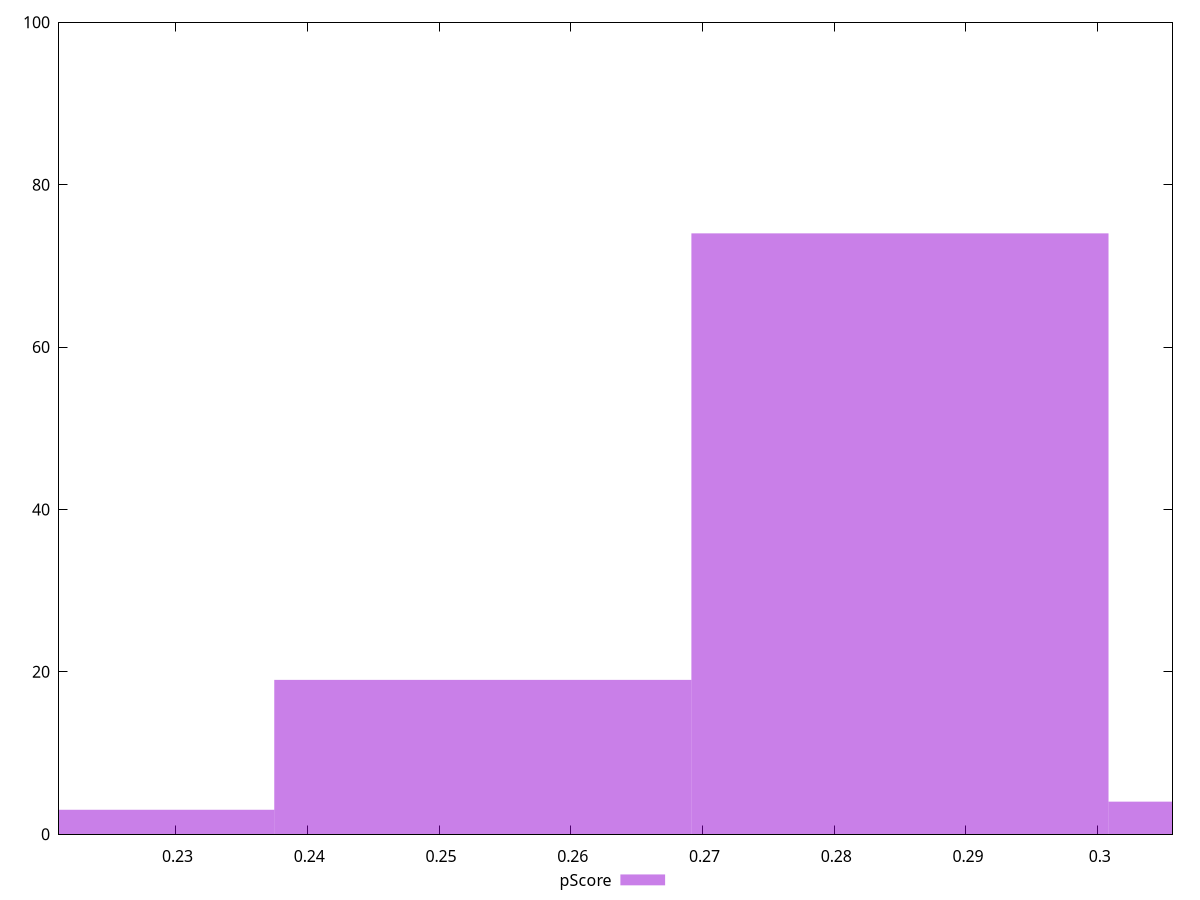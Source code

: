 reset

$pScore <<EOF
0.22165816948158845 3
0.2849890750477566 74
0.25332362226467253 19
0.3166545278308407 4
EOF

set key outside below
set boxwidth 0.031665452783084067
set xrange [0.22114967733357177:0.3056787433962811]
set yrange [0:100]
set trange [0:100]
set style fill transparent solid 0.5 noborder
set terminal svg size 640, 490 enhanced background rgb 'white'
set output "reports/report_00032_2021-02-25T10-28-15.087Z/max-potential-fid/samples/astro/pScore/histogram.svg"

plot $pScore title "pScore" with boxes

reset
